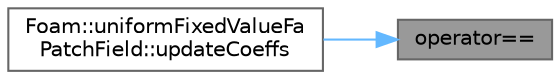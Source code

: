 digraph "operator=="
{
 // LATEX_PDF_SIZE
  bgcolor="transparent";
  edge [fontname=Helvetica,fontsize=10,labelfontname=Helvetica,labelfontsize=10];
  node [fontname=Helvetica,fontsize=10,shape=box,height=0.2,width=0.4];
  rankdir="RL";
  Node1 [id="Node000001",label="operator==",height=0.2,width=0.4,color="gray40", fillcolor="grey60", style="filled", fontcolor="black",tooltip=" "];
  Node1 -> Node2 [id="edge1_Node000001_Node000002",dir="back",color="steelblue1",style="solid",tooltip=" "];
  Node2 [id="Node000002",label="Foam::uniformFixedValueFa\lPatchField::updateCoeffs",height=0.2,width=0.4,color="grey40", fillcolor="white", style="filled",URL="$classFoam_1_1uniformFixedValueFaPatchField.html#a7e24eafac629d3733181cd942d4c902f",tooltip=" "];
}
